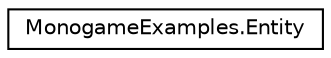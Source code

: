 digraph "Graphical Class Hierarchy"
{
 // LATEX_PDF_SIZE
  edge [fontname="Helvetica",fontsize="10",labelfontname="Helvetica",labelfontsize="10"];
  node [fontname="Helvetica",fontsize="10",shape=record];
  rankdir="LR";
  Node0 [label="MonogameExamples.Entity",height=0.2,width=0.4,color="black", fillcolor="white", style="filled",URL="$classMonogameExamples_1_1Entity.html",tooltip="Represents an entity in the game world. An entity is a collection of components that define its behav..."];
}
